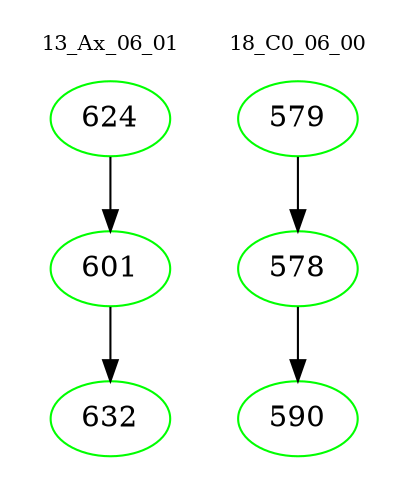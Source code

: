digraph{
subgraph cluster_0 {
color = white
label = "13_Ax_06_01";
fontsize=10;
T0_624 [label="624", color="green"]
T0_624 -> T0_601 [color="black"]
T0_601 [label="601", color="green"]
T0_601 -> T0_632 [color="black"]
T0_632 [label="632", color="green"]
}
subgraph cluster_1 {
color = white
label = "18_C0_06_00";
fontsize=10;
T1_579 [label="579", color="green"]
T1_579 -> T1_578 [color="black"]
T1_578 [label="578", color="green"]
T1_578 -> T1_590 [color="black"]
T1_590 [label="590", color="green"]
}
}
